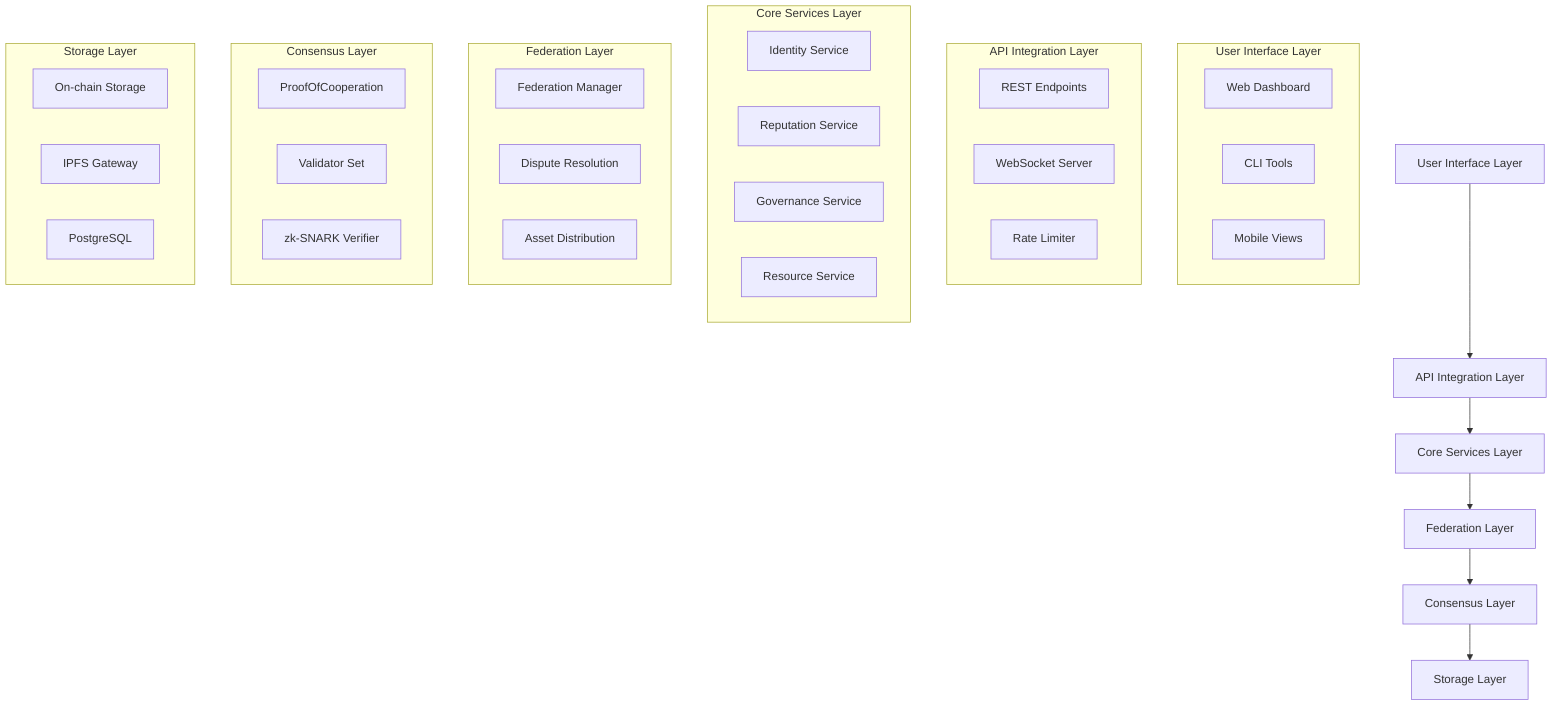 %% Mermaid diagram placeholder

graph TD
    A[User Interface Layer] --> B[API Integration Layer]
    B --> C[Core Services Layer] 
    C --> D[Federation Layer]
    D --> E[Consensus Layer]
    E --> F[Storage Layer]

    subgraph User Interface Layer
        A1[Web Dashboard]
        A2[CLI Tools]
        A3[Mobile Views]
    end

    subgraph API Integration Layer
        B1[REST Endpoints]
        B2[WebSocket Server]
        B3[Rate Limiter]
    end

    subgraph Core Services Layer
        C1[Identity Service]
        C2[Reputation Service]
        C3[Governance Service]
        C4[Resource Service]
    end

    subgraph Federation Layer
        D1[Federation Manager]
        D2[Dispute Resolution]
        D3[Asset Distribution]
    end

    subgraph Consensus Layer
        E1[ProofOfCooperation]
        E2[Validator Set]
        E3[zk-SNARK Verifier]
    end

    subgraph Storage Layer
        F1[On-chain Storage]
        F2[IPFS Gateway]
        F3[PostgreSQL]
    end